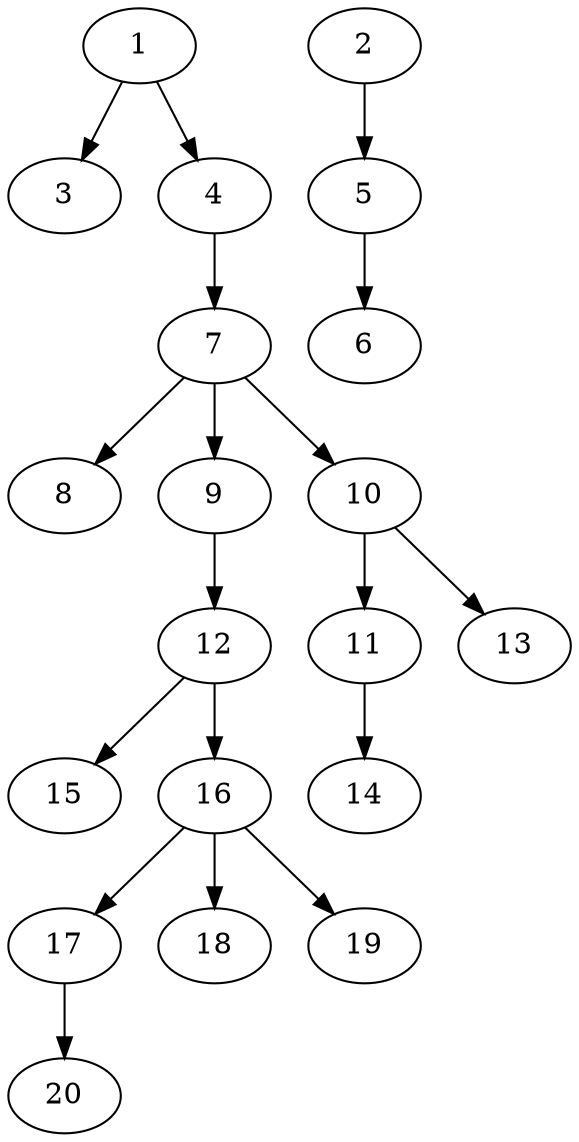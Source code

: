 // DAG (tier=1-easy, mode=data, n=20, ccr=0.343, fat=0.439, density=0.393, regular=0.793, jump=0.089, mindata=1048576, maxdata=8388608)
// DAG automatically generated by daggen at Sun Aug 24 16:33:33 2025
// /home/ermia/Project/Environments/daggen/bin/daggen --dot --ccr 0.343 --fat 0.439 --regular 0.793 --density 0.393 --jump 0.089 --mindata 1048576 --maxdata 8388608 -n 20 
digraph G {
  1 [size="18341720481221048", alpha="0.15", expect_size="9170860240610524"]
  1 -> 3 [size ="294984561459200"]
  1 -> 4 [size ="294984561459200"]
  2 [size="3048524081113595904", alpha="0.03", expect_size="1524262040556797952"]
  2 -> 5 [size ="16819628802048"]
  3 [size="329343325365945216", alpha="0.19", expect_size="164671662682972608"]
  4 [size="32610965124022272000", alpha="0.00", expect_size="16305482562011136000"]
  4 -> 7 [size ="81658065715200"]
  5 [size="4376012774962798", alpha="0.15", expect_size="2188006387481399"]
  5 -> 6 [size ="12342737764352"]
  6 [size="355347948669393", alpha="0.08", expect_size="177673974334696"]
  7 [size="530201149121585217536", alpha="0.11", expect_size="265100574560792608768"]
  7 -> 8 [size ="524063319523328"]
  7 -> 9 [size ="524063319523328"]
  7 -> 10 [size ="524063319523328"]
  8 [size="1034762830985648", alpha="0.00", expect_size="517381415492824"]
  9 [size="95347819200348", alpha="0.01", expect_size="47673909600174"]
  9 -> 12 [size ="10978473279488"]
  10 [size="151499905254905872384", alpha="0.20", expect_size="75749952627452936192"]
  10 -> 11 [size ="227351711449088"]
  10 -> 13 [size ="227351711449088"]
  11 [size="440952966169166348288", alpha="0.04", expect_size="220476483084583174144"]
  11 -> 14 [size ="463466305421312"]
  12 [size="63302136010545037312", alpha="0.09", expect_size="31651068005272518656"]
  12 -> 15 [size ="127067815411712"]
  12 -> 16 [size ="127067815411712"]
  13 [size="555724082229150784", alpha="0.01", expect_size="277862041114575392"]
  14 [size="175260343610999808", alpha="0.07", expect_size="87630171805499904"]
  15 [size="695862289519057", alpha="0.07", expect_size="347931144759528"]
  16 [size="266572727744200704000", alpha="0.15", expect_size="133286363872100352000"]
  16 -> 17 [size ="331360292044800"]
  16 -> 18 [size ="331360292044800"]
  16 -> 19 [size ="331360292044800"]
  17 [size="5125960437902186", alpha="0.06", expect_size="2562980218951093"]
  17 -> 20 [size ="301687973609472"]
  18 [size="18938950562538364", alpha="0.01", expect_size="9469475281269182"]
  19 [size="389935431766331648", alpha="0.06", expect_size="194967715883165824"]
  20 [size="40058020142728544", alpha="0.01", expect_size="20029010071364272"]
}